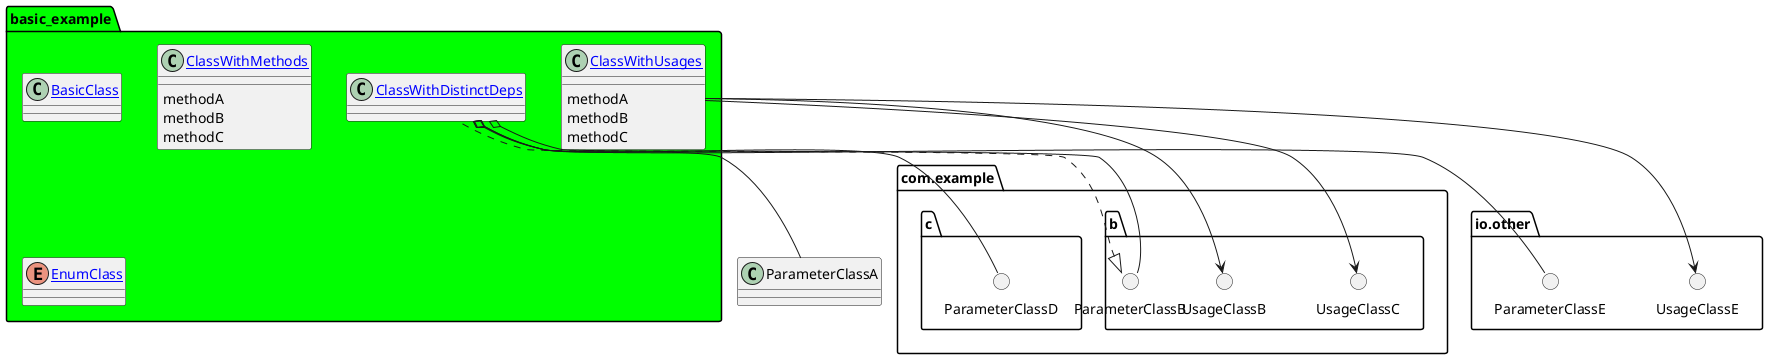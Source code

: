 @startuml
!$pathToBase = "../.."
package "basic_example" #00FF00 {
    class "[[$pathToBase/..\sources\basic_example\BasicClass.kt BasicClass]]" as BasicClass {
    }
    class "[[$pathToBase/..\sources\basic_example\ClassWithDistinctDeps.kt ClassWithDistinctDeps]]" as ClassWithDistinctDeps {
    }
    class "[[$pathToBase/..\sources\basic_example\ClassWithMethods.kt ClassWithMethods]]" as ClassWithMethods {
        {method} methodA
        {method} methodB
        {method} methodC
    }
    class "[[$pathToBase/..\sources\basic_example\ClassWithUsages.kt ClassWithUsages]]" as ClassWithUsages {
        {method} methodA
        {method} methodB
        {method} methodC
    }
    enum "[[$pathToBase/..\sources\basic_example\EnumClass.kt EnumClass]]" as EnumClass {
    }
}
package "com.example" as p\$_0 #ffffff {
    package "b" as p\$_1 #ffffff {
        circle "ParameterClassB"
        circle "UsageClassB"
        circle "UsageClassC"
    }
    package "c" as p\$_2 #ffffff {
        circle "ParameterClassD"
    }
}
package "io.other" as p\$_3 #ffffff {
    circle "ParameterClassE"
    circle "UsageClassE"
}

ClassWithDistinctDeps .up.|> ParameterClassB
ClassWithDistinctDeps o-down- ParameterClassA
ClassWithDistinctDeps o-down- ParameterClassB
ClassWithDistinctDeps o-down- ParameterClassD
ClassWithDistinctDeps o-down- ParameterClassE
ClassWithUsages -down-> UsageClassB
ClassWithUsages -down-> UsageClassC
ClassWithUsages -down-> UsageClassE
@enduml
